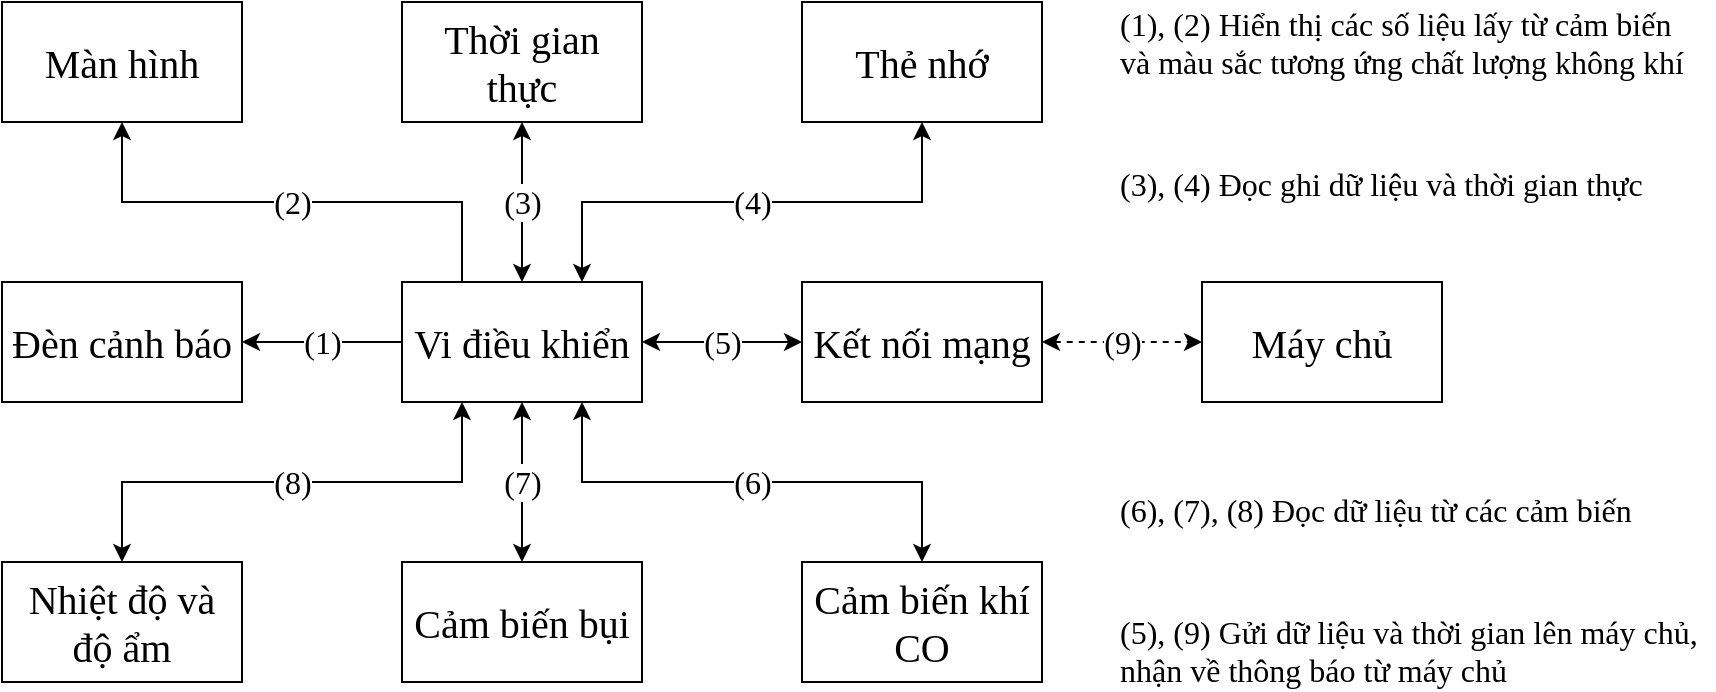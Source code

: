 <mxfile version="10.6.7" type="device"><diagram id="1QipPSYU9lBdAmyl4Wvd" name="Page-1"><mxGraphModel dx="1320" dy="482" grid="0" gridSize="10" guides="1" tooltips="1" connect="1" arrows="1" fold="1" page="1" pageScale="1" pageWidth="1100" pageHeight="850" background="none" math="0" shadow="0"><root><mxCell id="0"/><mxCell id="1" parent="0"/><mxCell id="IkAIJD9l3HXI_oEmDDrB-1" value="Màn hình" style="rounded=0;whiteSpace=wrap;html=1;fontSize=20;fontFamily=Times New Roman;" vertex="1" parent="1"><mxGeometry x="34" y="160" width="120" height="60" as="geometry"/></mxCell><mxCell id="IkAIJD9l3HXI_oEmDDrB-10" value="Đèn cảnh báo" style="rounded=0;whiteSpace=wrap;html=1;fontSize=20;fontFamily=Times New Roman;" vertex="1" parent="1"><mxGeometry x="34" y="300" width="120" height="60" as="geometry"/></mxCell><mxCell id="IkAIJD9l3HXI_oEmDDrB-12" value="Nhiệt độ và độ ẩm" style="rounded=0;whiteSpace=wrap;html=1;fontSize=20;fontFamily=Times New Roman;" vertex="1" parent="1"><mxGeometry x="34" y="440" width="120" height="60" as="geometry"/></mxCell><mxCell id="IkAIJD9l3HXI_oEmDDrB-2" value="Thời gian thực" style="rounded=0;whiteSpace=wrap;html=1;fontSize=20;fontFamily=Times New Roman;" vertex="1" parent="1"><mxGeometry x="234" y="160" width="120" height="60" as="geometry"/></mxCell><mxCell id="IkAIJD9l3HXI_oEmDDrB-15" value="(7)" style="edgeStyle=orthogonalEdgeStyle;rounded=0;orthogonalLoop=1;jettySize=auto;html=1;fontSize=16;startArrow=classic;startFill=1;fontFamily=Times New Roman;" edge="1" parent="1" source="IkAIJD9l3HXI_oEmDDrB-8" target="IkAIJD9l3HXI_oEmDDrB-14"><mxGeometry relative="1" as="geometry"/></mxCell><mxCell id="IkAIJD9l3HXI_oEmDDrB-20" value="(5)" style="edgeStyle=orthogonalEdgeStyle;rounded=0;orthogonalLoop=1;jettySize=auto;html=1;fontSize=16;startArrow=classic;startFill=1;fontFamily=Times New Roman;" edge="1" parent="1" source="IkAIJD9l3HXI_oEmDDrB-8" target="IkAIJD9l3HXI_oEmDDrB-6"><mxGeometry relative="1" as="geometry"/></mxCell><mxCell id="IkAIJD9l3HXI_oEmDDrB-21" value="(8)" style="edgeStyle=orthogonalEdgeStyle;rounded=0;orthogonalLoop=1;jettySize=auto;html=1;exitX=0.25;exitY=1;exitDx=0;exitDy=0;fontSize=16;startArrow=classic;startFill=1;fontFamily=Times New Roman;" edge="1" parent="1" source="IkAIJD9l3HXI_oEmDDrB-8" target="IkAIJD9l3HXI_oEmDDrB-12"><mxGeometry relative="1" as="geometry"/></mxCell><mxCell id="IkAIJD9l3HXI_oEmDDrB-22" value="(6)" style="edgeStyle=orthogonalEdgeStyle;rounded=0;orthogonalLoop=1;jettySize=auto;html=1;exitX=0.75;exitY=1;exitDx=0;exitDy=0;entryX=0.5;entryY=0;entryDx=0;entryDy=0;fontSize=16;startArrow=classic;startFill=1;fontFamily=Times New Roman;" edge="1" parent="1" source="IkAIJD9l3HXI_oEmDDrB-8" target="IkAIJD9l3HXI_oEmDDrB-16"><mxGeometry relative="1" as="geometry"/></mxCell><mxCell id="IkAIJD9l3HXI_oEmDDrB-23" value="(1)" style="edgeStyle=orthogonalEdgeStyle;rounded=0;orthogonalLoop=1;jettySize=auto;html=1;fontSize=16;startArrow=none;startFill=0;fontFamily=Times New Roman;" edge="1" parent="1" source="IkAIJD9l3HXI_oEmDDrB-8" target="IkAIJD9l3HXI_oEmDDrB-10"><mxGeometry relative="1" as="geometry"/></mxCell><mxCell id="IkAIJD9l3HXI_oEmDDrB-24" value="(3)" style="edgeStyle=orthogonalEdgeStyle;rounded=0;orthogonalLoop=1;jettySize=auto;html=1;fontSize=16;startArrow=classic;startFill=1;fontFamily=Times New Roman;" edge="1" parent="1" source="IkAIJD9l3HXI_oEmDDrB-8" target="IkAIJD9l3HXI_oEmDDrB-2"><mxGeometry relative="1" as="geometry"/></mxCell><mxCell id="IkAIJD9l3HXI_oEmDDrB-25" value="(2)" style="edgeStyle=orthogonalEdgeStyle;rounded=0;orthogonalLoop=1;jettySize=auto;html=1;exitX=0.25;exitY=0;exitDx=0;exitDy=0;entryX=0.5;entryY=1;entryDx=0;entryDy=0;fontSize=16;startArrow=none;startFill=0;fontFamily=Times New Roman;" edge="1" parent="1" source="IkAIJD9l3HXI_oEmDDrB-8" target="IkAIJD9l3HXI_oEmDDrB-1"><mxGeometry relative="1" as="geometry"/></mxCell><mxCell id="IkAIJD9l3HXI_oEmDDrB-26" value="(4)" style="edgeStyle=orthogonalEdgeStyle;rounded=0;orthogonalLoop=1;jettySize=auto;html=1;exitX=0.75;exitY=0;exitDx=0;exitDy=0;entryX=0.5;entryY=1;entryDx=0;entryDy=0;fontSize=16;startArrow=classic;startFill=1;fontFamily=Times New Roman;" edge="1" parent="1" source="IkAIJD9l3HXI_oEmDDrB-8" target="IkAIJD9l3HXI_oEmDDrB-4"><mxGeometry relative="1" as="geometry"/></mxCell><mxCell id="IkAIJD9l3HXI_oEmDDrB-8" value="Vi điều khiển" style="rounded=0;whiteSpace=wrap;html=1;fontSize=20;fontFamily=Times New Roman;" vertex="1" parent="1"><mxGeometry x="234" y="300" width="120" height="60" as="geometry"/></mxCell><mxCell id="IkAIJD9l3HXI_oEmDDrB-14" value="Cảm biến bụi" style="rounded=0;whiteSpace=wrap;html=1;fontSize=20;fontFamily=Times New Roman;" vertex="1" parent="1"><mxGeometry x="234" y="440" width="120" height="60" as="geometry"/></mxCell><mxCell id="IkAIJD9l3HXI_oEmDDrB-4" value="Thẻ nhớ" style="rounded=0;whiteSpace=wrap;html=1;fontSize=20;fontFamily=Times New Roman;" vertex="1" parent="1"><mxGeometry x="434" y="160" width="120" height="60" as="geometry"/></mxCell><mxCell id="IkAIJD9l3HXI_oEmDDrB-19" value="(9)" style="edgeStyle=orthogonalEdgeStyle;rounded=0;orthogonalLoop=1;jettySize=auto;html=1;fontSize=16;startArrow=classic;startFill=1;dashed=1;fontFamily=Times New Roman;" edge="1" parent="1" source="IkAIJD9l3HXI_oEmDDrB-6" target="IkAIJD9l3HXI_oEmDDrB-18"><mxGeometry relative="1" as="geometry"/></mxCell><mxCell id="IkAIJD9l3HXI_oEmDDrB-6" value="Kết nối mạng" style="rounded=0;whiteSpace=wrap;html=1;fontSize=20;fontFamily=Times New Roman;" vertex="1" parent="1"><mxGeometry x="434" y="300" width="120" height="60" as="geometry"/></mxCell><mxCell id="IkAIJD9l3HXI_oEmDDrB-18" value="Máy chủ" style="rounded=0;whiteSpace=wrap;html=1;fontSize=20;fontFamily=Times New Roman;" vertex="1" parent="1"><mxGeometry x="634" y="300" width="120" height="60" as="geometry"/></mxCell><mxCell id="IkAIJD9l3HXI_oEmDDrB-16" value="Cảm biến khí CO" style="rounded=0;whiteSpace=wrap;html=1;fontSize=20;fontFamily=Times New Roman;" vertex="1" parent="1"><mxGeometry x="434" y="440" width="120" height="60" as="geometry"/></mxCell><mxCell id="IkAIJD9l3HXI_oEmDDrB-27" value="(1), (2) Hiển thị các số liệu lấy từ cảm biến &lt;br&gt;và màu sắc tương ứng chất lượng không khí" style="text;html=1;resizable=0;points=[];autosize=1;align=left;verticalAlign=top;spacingTop=-4;fontSize=16;fontFamily=Times New Roman;" vertex="1" parent="1"><mxGeometry x="591" y="159" width="292" height="38" as="geometry"/></mxCell><mxCell id="IkAIJD9l3HXI_oEmDDrB-28" value="(3), (4) Đọc ghi dữ liệu và thời gian thực" style="text;html=1;resizable=0;points=[];autosize=1;align=left;verticalAlign=top;spacingTop=-4;fontSize=16;fontFamily=Times New Roman;" vertex="1" parent="1"><mxGeometry x="591" y="239" width="271" height="19" as="geometry"/></mxCell><mxCell id="IkAIJD9l3HXI_oEmDDrB-31" value="(6), (7), (8) Đọc dữ liệu từ các cảm biến" style="text;html=1;resizable=0;points=[];autosize=1;align=left;verticalAlign=top;spacingTop=-4;fontSize=16;fontFamily=Times New Roman;" vertex="1" parent="1"><mxGeometry x="591" y="402" width="266" height="19" as="geometry"/></mxCell><mxCell id="IkAIJD9l3HXI_oEmDDrB-32" value="(5), (9) Gửi dữ liệu và thời gian lên máy chủ,&lt;br&gt;nhận về thông báo từ máy chủ&lt;br&gt;" style="text;html=1;resizable=0;points=[];autosize=1;align=left;verticalAlign=top;spacingTop=-4;fontSize=16;fontFamily=Times New Roman;" vertex="1" parent="1"><mxGeometry x="591" y="463" width="299" height="38" as="geometry"/></mxCell></root></mxGraphModel></diagram></mxfile>